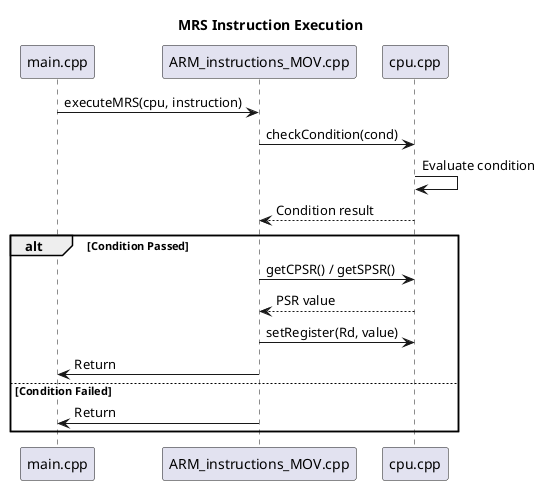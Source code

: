 @startuml

title MRS Instruction Execution

participant "main.cpp" as Main
participant "ARM_instructions_MOV.cpp" as MOV
participant "cpu.cpp" as CPU

Main -> MOV: executeMRS(cpu, instruction)
MOV -> CPU: checkCondition(cond)
CPU -> CPU: Evaluate condition
CPU --> MOV: Condition result
alt Condition Passed
    MOV -> CPU: getCPSR() / getSPSR()
    CPU --> MOV: PSR value
    MOV -> CPU: setRegister(Rd, value)
    MOV -> Main: Return
else Condition Failed
    MOV -> Main: Return
end

@enduml